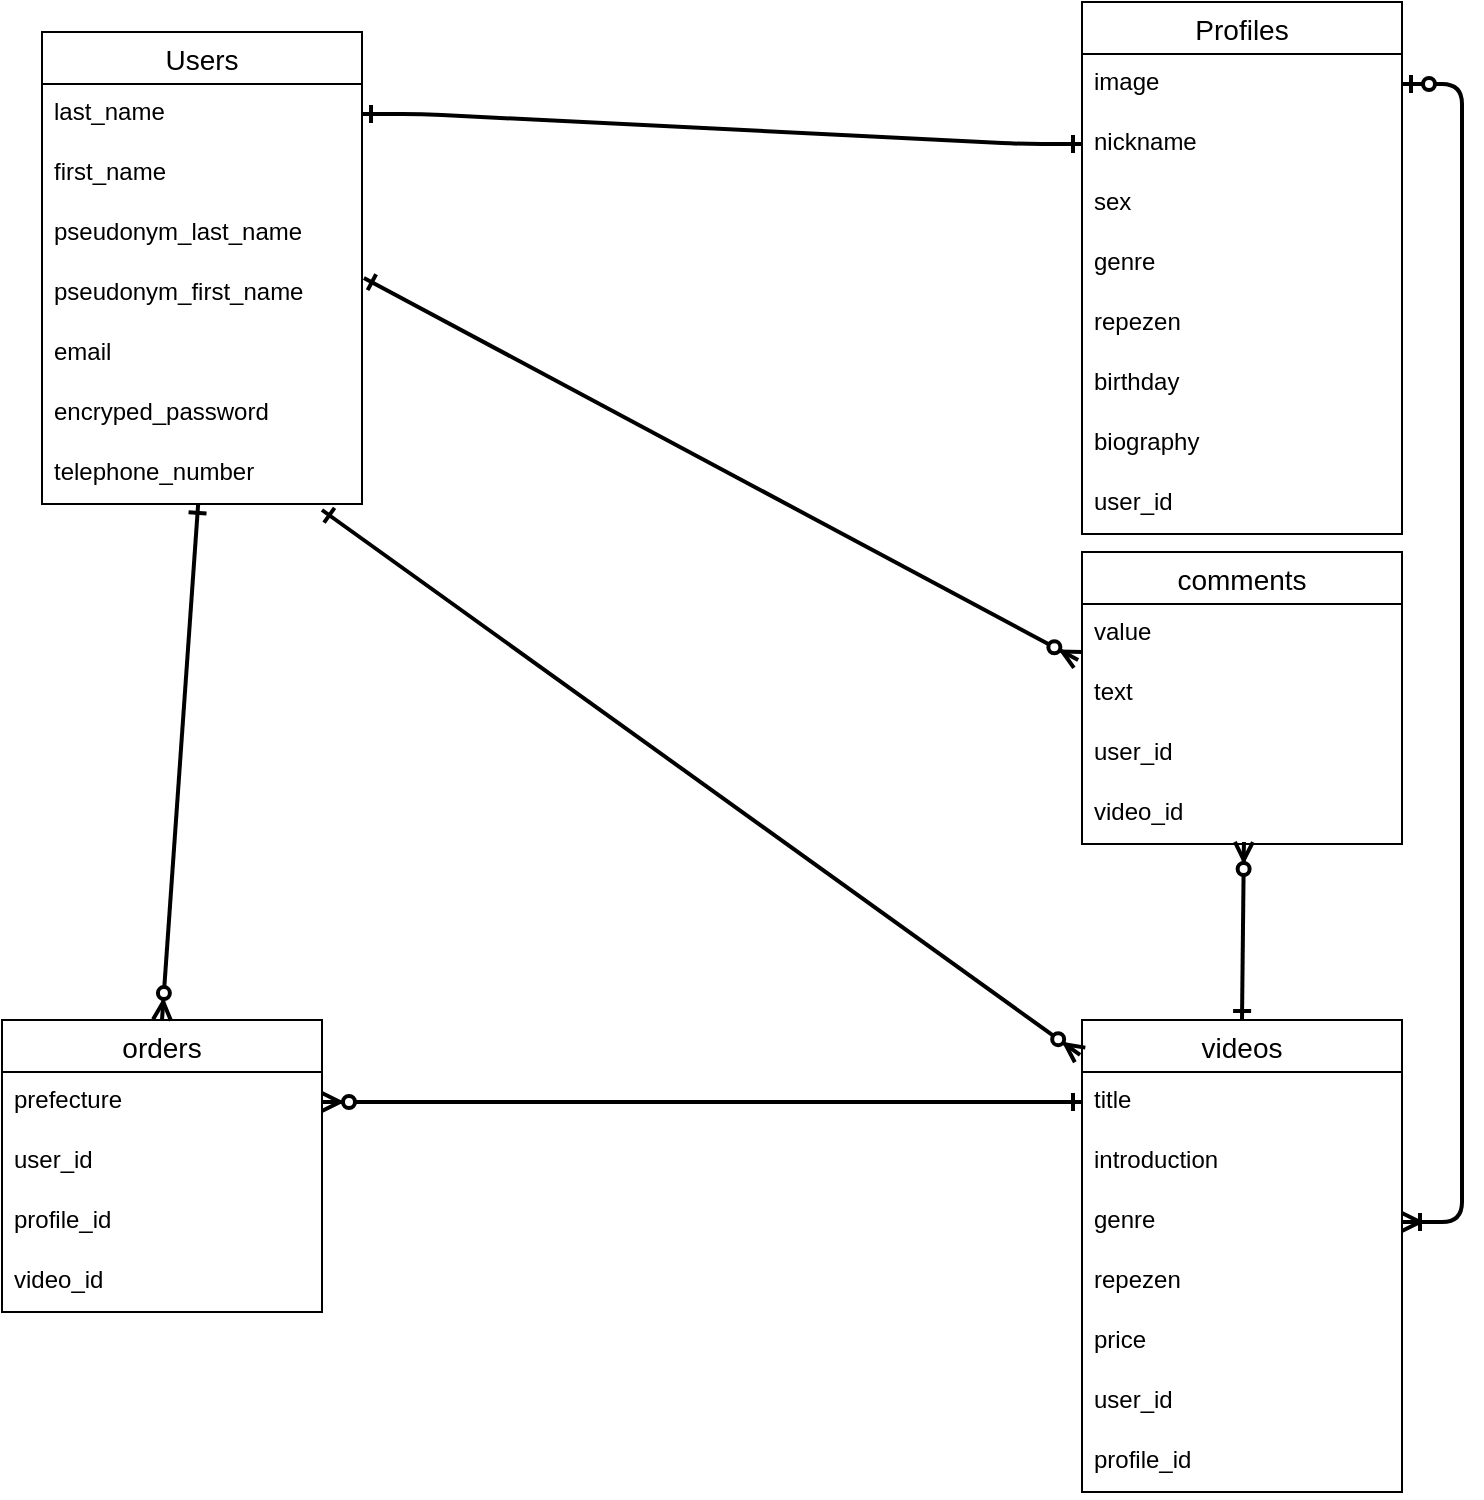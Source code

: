 <mxfile>
    <diagram id="xxG6ed62QqAqbMtrztr5" name="ページ1">
        <mxGraphModel dx="257" dy="436" grid="1" gridSize="10" guides="1" tooltips="1" connect="1" arrows="1" fold="1" page="1" pageScale="1" pageWidth="827" pageHeight="1169" math="0" shadow="0">
            <root>
                <mxCell id="0"/>
                <mxCell id="1" parent="0"/>
                <mxCell id="2" value="Users" style="swimlane;fontStyle=0;childLayout=stackLayout;horizontal=1;startSize=26;horizontalStack=0;resizeParent=1;resizeParentMax=0;resizeLast=0;collapsible=1;marginBottom=0;align=center;fontSize=14;" parent="1" vertex="1">
                    <mxGeometry x="80" y="40" width="160" height="236" as="geometry"/>
                </mxCell>
                <mxCell id="tkC_hRcBvg3TVlcHlTjY-7" value="last_name" style="text;strokeColor=none;fillColor=none;spacingLeft=4;spacingRight=4;overflow=hidden;rotatable=0;points=[[0,0.5],[1,0.5]];portConstraint=eastwest;fontSize=12;container=0;" parent="2" vertex="1">
                    <mxGeometry y="26" width="160" height="30" as="geometry"/>
                </mxCell>
                <mxCell id="tkC_hRcBvg3TVlcHlTjY-8" value="first_name" style="text;strokeColor=none;fillColor=none;spacingLeft=4;spacingRight=4;overflow=hidden;rotatable=0;points=[[0,0.5],[1,0.5]];portConstraint=eastwest;fontSize=12;" parent="2" vertex="1">
                    <mxGeometry y="56" width="160" height="30" as="geometry"/>
                </mxCell>
                <mxCell id="tkC_hRcBvg3TVlcHlTjY-9" value="pseudonym_last_name" style="text;strokeColor=none;fillColor=none;spacingLeft=4;spacingRight=4;overflow=hidden;rotatable=0;points=[[0,0.5],[1,0.5]];portConstraint=eastwest;fontSize=12;" parent="2" vertex="1">
                    <mxGeometry y="86" width="160" height="30" as="geometry"/>
                </mxCell>
                <mxCell id="tkC_hRcBvg3TVlcHlTjY-11" value="pseudonym_first_name" style="text;strokeColor=none;fillColor=none;spacingLeft=4;spacingRight=4;overflow=hidden;rotatable=0;points=[[0,0.5],[1,0.5]];portConstraint=eastwest;fontSize=12;" parent="2" vertex="1">
                    <mxGeometry y="116" width="160" height="30" as="geometry"/>
                </mxCell>
                <mxCell id="4" value="email" style="text;strokeColor=none;fillColor=none;spacingLeft=4;spacingRight=4;overflow=hidden;rotatable=0;points=[[0,0.5],[1,0.5]];portConstraint=eastwest;fontSize=12;" parent="2" vertex="1">
                    <mxGeometry y="146" width="160" height="30" as="geometry"/>
                </mxCell>
                <mxCell id="7" value="encryped_password" style="text;strokeColor=none;fillColor=none;spacingLeft=4;spacingRight=4;overflow=hidden;rotatable=0;points=[[0,0.5],[1,0.5]];portConstraint=eastwest;fontSize=12;" parent="2" vertex="1">
                    <mxGeometry y="176" width="160" height="30" as="geometry"/>
                </mxCell>
                <mxCell id="tkC_hRcBvg3TVlcHlTjY-13" value="telephone_number" style="text;strokeColor=none;fillColor=none;spacingLeft=4;spacingRight=4;overflow=hidden;rotatable=0;points=[[0,0.5],[1,0.5]];portConstraint=eastwest;fontSize=12;" parent="2" vertex="1">
                    <mxGeometry y="206" width="160" height="30" as="geometry"/>
                </mxCell>
                <mxCell id="tkC_hRcBvg3TVlcHlTjY-14" value="Profiles" style="swimlane;fontStyle=0;childLayout=stackLayout;horizontal=1;startSize=26;horizontalStack=0;resizeParent=1;resizeParentMax=0;resizeLast=0;collapsible=1;marginBottom=0;align=center;fontSize=14;" parent="1" vertex="1">
                    <mxGeometry x="600" y="25" width="160" height="266" as="geometry"/>
                </mxCell>
                <mxCell id="tkC_hRcBvg3TVlcHlTjY-19" value="image" style="text;strokeColor=none;fillColor=none;spacingLeft=4;spacingRight=4;overflow=hidden;rotatable=0;points=[[0,0.5],[1,0.5]];portConstraint=eastwest;fontSize=12;" parent="tkC_hRcBvg3TVlcHlTjY-14" vertex="1">
                    <mxGeometry y="26" width="160" height="30" as="geometry"/>
                </mxCell>
                <mxCell id="tkC_hRcBvg3TVlcHlTjY-15" value="nickname" style="text;strokeColor=none;fillColor=none;spacingLeft=4;spacingRight=4;overflow=hidden;rotatable=0;points=[[0,0.5],[1,0.5]];portConstraint=eastwest;fontSize=12;" parent="tkC_hRcBvg3TVlcHlTjY-14" vertex="1">
                    <mxGeometry y="56" width="160" height="30" as="geometry"/>
                </mxCell>
                <mxCell id="8" value="sex" style="text;strokeColor=none;fillColor=none;spacingLeft=4;spacingRight=4;overflow=hidden;rotatable=0;points=[[0,0.5],[1,0.5]];portConstraint=eastwest;fontSize=12;" parent="tkC_hRcBvg3TVlcHlTjY-14" vertex="1">
                    <mxGeometry y="86" width="160" height="30" as="geometry"/>
                </mxCell>
                <mxCell id="tkC_hRcBvg3TVlcHlTjY-69" value="genre" style="text;strokeColor=none;fillColor=none;spacingLeft=4;spacingRight=4;overflow=hidden;rotatable=0;points=[[0,0.5],[1,0.5]];portConstraint=eastwest;fontSize=12;" parent="tkC_hRcBvg3TVlcHlTjY-14" vertex="1">
                    <mxGeometry y="116" width="160" height="30" as="geometry"/>
                </mxCell>
                <mxCell id="tkC_hRcBvg3TVlcHlTjY-16" value="repezen" style="text;strokeColor=none;fillColor=none;spacingLeft=4;spacingRight=4;overflow=hidden;rotatable=0;points=[[0,0.5],[1,0.5]];portConstraint=eastwest;fontSize=12;" parent="tkC_hRcBvg3TVlcHlTjY-14" vertex="1">
                    <mxGeometry y="146" width="160" height="30" as="geometry"/>
                </mxCell>
                <mxCell id="tkC_hRcBvg3TVlcHlTjY-18" value="birthday" style="text;strokeColor=none;fillColor=none;spacingLeft=4;spacingRight=4;overflow=hidden;rotatable=0;points=[[0,0.5],[1,0.5]];portConstraint=eastwest;fontSize=12;" parent="tkC_hRcBvg3TVlcHlTjY-14" vertex="1">
                    <mxGeometry y="176" width="160" height="30" as="geometry"/>
                </mxCell>
                <mxCell id="tkC_hRcBvg3TVlcHlTjY-20" value="biography" style="text;strokeColor=none;fillColor=none;spacingLeft=4;spacingRight=4;overflow=hidden;rotatable=0;points=[[0,0.5],[1,0.5]];portConstraint=eastwest;fontSize=12;" parent="tkC_hRcBvg3TVlcHlTjY-14" vertex="1">
                    <mxGeometry y="206" width="160" height="30" as="geometry"/>
                </mxCell>
                <mxCell id="tkC_hRcBvg3TVlcHlTjY-66" value="user_id" style="text;strokeColor=none;fillColor=none;spacingLeft=4;spacingRight=4;overflow=hidden;rotatable=0;points=[[0,0.5],[1,0.5]];portConstraint=eastwest;fontSize=12;" parent="tkC_hRcBvg3TVlcHlTjY-14" vertex="1">
                    <mxGeometry y="236" width="160" height="30" as="geometry"/>
                </mxCell>
                <mxCell id="tkC_hRcBvg3TVlcHlTjY-21" value="videos" style="swimlane;fontStyle=0;childLayout=stackLayout;horizontal=1;startSize=26;horizontalStack=0;resizeParent=1;resizeParentMax=0;resizeLast=0;collapsible=1;marginBottom=0;align=center;fontSize=14;" parent="1" vertex="1">
                    <mxGeometry x="600" y="534" width="160" height="236" as="geometry"/>
                </mxCell>
                <mxCell id="tkC_hRcBvg3TVlcHlTjY-22" value="title" style="text;strokeColor=none;fillColor=none;spacingLeft=4;spacingRight=4;overflow=hidden;rotatable=0;points=[[0,0.5],[1,0.5]];portConstraint=eastwest;fontSize=12;" parent="tkC_hRcBvg3TVlcHlTjY-21" vertex="1">
                    <mxGeometry y="26" width="160" height="30" as="geometry"/>
                </mxCell>
                <mxCell id="tkC_hRcBvg3TVlcHlTjY-23" value="introduction" style="text;strokeColor=none;fillColor=none;spacingLeft=4;spacingRight=4;overflow=hidden;rotatable=0;points=[[0,0.5],[1,0.5]];portConstraint=eastwest;fontSize=12;" parent="tkC_hRcBvg3TVlcHlTjY-21" vertex="1">
                    <mxGeometry y="56" width="160" height="30" as="geometry"/>
                </mxCell>
                <mxCell id="tkC_hRcBvg3TVlcHlTjY-24" value="genre" style="text;strokeColor=none;fillColor=none;spacingLeft=4;spacingRight=4;overflow=hidden;rotatable=0;points=[[0,0.5],[1,0.5]];portConstraint=eastwest;fontSize=12;" parent="tkC_hRcBvg3TVlcHlTjY-21" vertex="1">
                    <mxGeometry y="86" width="160" height="30" as="geometry"/>
                </mxCell>
                <mxCell id="tkC_hRcBvg3TVlcHlTjY-68" value="repezen" style="text;strokeColor=none;fillColor=none;spacingLeft=4;spacingRight=4;overflow=hidden;rotatable=0;points=[[0,0.5],[1,0.5]];portConstraint=eastwest;fontSize=12;" parent="tkC_hRcBvg3TVlcHlTjY-21" vertex="1">
                    <mxGeometry y="116" width="160" height="30" as="geometry"/>
                </mxCell>
                <mxCell id="tkC_hRcBvg3TVlcHlTjY-25" value="price" style="text;strokeColor=none;fillColor=none;spacingLeft=4;spacingRight=4;overflow=hidden;rotatable=0;points=[[0,0.5],[1,0.5]];portConstraint=eastwest;fontSize=12;" parent="tkC_hRcBvg3TVlcHlTjY-21" vertex="1">
                    <mxGeometry y="146" width="160" height="30" as="geometry"/>
                </mxCell>
                <mxCell id="tkC_hRcBvg3TVlcHlTjY-26" value="user_id" style="text;strokeColor=none;fillColor=none;spacingLeft=4;spacingRight=4;overflow=hidden;rotatable=0;points=[[0,0.5],[1,0.5]];portConstraint=eastwest;fontSize=12;" parent="tkC_hRcBvg3TVlcHlTjY-21" vertex="1">
                    <mxGeometry y="176" width="160" height="30" as="geometry"/>
                </mxCell>
                <mxCell id="9" value="profile_id" style="text;strokeColor=none;fillColor=none;spacingLeft=4;spacingRight=4;overflow=hidden;rotatable=0;points=[[0,0.5],[1,0.5]];portConstraint=eastwest;fontSize=12;" parent="tkC_hRcBvg3TVlcHlTjY-21" vertex="1">
                    <mxGeometry y="206" width="160" height="30" as="geometry"/>
                </mxCell>
                <mxCell id="tkC_hRcBvg3TVlcHlTjY-27" value="orders" style="swimlane;fontStyle=0;childLayout=stackLayout;horizontal=1;startSize=26;horizontalStack=0;resizeParent=1;resizeParentMax=0;resizeLast=0;collapsible=1;marginBottom=0;align=center;fontSize=14;" parent="1" vertex="1">
                    <mxGeometry x="60" y="534" width="160" height="146" as="geometry"/>
                </mxCell>
                <mxCell id="tkC_hRcBvg3TVlcHlTjY-67" value="prefecture" style="text;strokeColor=none;fillColor=none;spacingLeft=4;spacingRight=4;overflow=hidden;rotatable=0;points=[[0,0.5],[1,0.5]];portConstraint=eastwest;fontSize=12;" parent="tkC_hRcBvg3TVlcHlTjY-27" vertex="1">
                    <mxGeometry y="26" width="160" height="30" as="geometry"/>
                </mxCell>
                <mxCell id="tkC_hRcBvg3TVlcHlTjY-28" value="user_id" style="text;strokeColor=none;fillColor=none;spacingLeft=4;spacingRight=4;overflow=hidden;rotatable=0;points=[[0,0.5],[1,0.5]];portConstraint=eastwest;fontSize=12;" parent="tkC_hRcBvg3TVlcHlTjY-27" vertex="1">
                    <mxGeometry y="56" width="160" height="30" as="geometry"/>
                </mxCell>
                <mxCell id="10" value="profile_id" style="text;strokeColor=none;fillColor=none;spacingLeft=4;spacingRight=4;overflow=hidden;rotatable=0;points=[[0,0.5],[1,0.5]];portConstraint=eastwest;fontSize=12;" vertex="1" parent="tkC_hRcBvg3TVlcHlTjY-27">
                    <mxGeometry y="86" width="160" height="30" as="geometry"/>
                </mxCell>
                <mxCell id="11" value="video_id" style="text;strokeColor=none;fillColor=none;spacingLeft=4;spacingRight=4;overflow=hidden;rotatable=0;points=[[0,0.5],[1,0.5]];portConstraint=eastwest;fontSize=12;" vertex="1" parent="tkC_hRcBvg3TVlcHlTjY-27">
                    <mxGeometry y="116" width="160" height="30" as="geometry"/>
                </mxCell>
                <mxCell id="tkC_hRcBvg3TVlcHlTjY-31" value="comments" style="swimlane;fontStyle=0;childLayout=stackLayout;horizontal=1;startSize=26;horizontalStack=0;resizeParent=1;resizeParentMax=0;resizeLast=0;collapsible=1;marginBottom=0;align=center;fontSize=14;" parent="1" vertex="1">
                    <mxGeometry x="600" y="300" width="160" height="146" as="geometry"/>
                </mxCell>
                <mxCell id="tkC_hRcBvg3TVlcHlTjY-32" value="value" style="text;strokeColor=none;fillColor=none;spacingLeft=4;spacingRight=4;overflow=hidden;rotatable=0;points=[[0,0.5],[1,0.5]];portConstraint=eastwest;fontSize=12;" parent="tkC_hRcBvg3TVlcHlTjY-31" vertex="1">
                    <mxGeometry y="26" width="160" height="30" as="geometry"/>
                </mxCell>
                <mxCell id="tkC_hRcBvg3TVlcHlTjY-33" value="text" style="text;strokeColor=none;fillColor=none;spacingLeft=4;spacingRight=4;overflow=hidden;rotatable=0;points=[[0,0.5],[1,0.5]];portConstraint=eastwest;fontSize=12;" parent="tkC_hRcBvg3TVlcHlTjY-31" vertex="1">
                    <mxGeometry y="56" width="160" height="30" as="geometry"/>
                </mxCell>
                <mxCell id="tkC_hRcBvg3TVlcHlTjY-34" value="user_id" style="text;strokeColor=none;fillColor=none;spacingLeft=4;spacingRight=4;overflow=hidden;rotatable=0;points=[[0,0.5],[1,0.5]];portConstraint=eastwest;fontSize=12;" parent="tkC_hRcBvg3TVlcHlTjY-31" vertex="1">
                    <mxGeometry y="86" width="160" height="30" as="geometry"/>
                </mxCell>
                <mxCell id="tkC_hRcBvg3TVlcHlTjY-35" value="video_id" style="text;strokeColor=none;fillColor=none;spacingLeft=4;spacingRight=4;overflow=hidden;rotatable=0;points=[[0,0.5],[1,0.5]];portConstraint=eastwest;fontSize=12;" parent="tkC_hRcBvg3TVlcHlTjY-31" vertex="1">
                    <mxGeometry y="116" width="160" height="30" as="geometry"/>
                </mxCell>
                <mxCell id="tkC_hRcBvg3TVlcHlTjY-51" value="" style="edgeStyle=entityRelationEdgeStyle;fontSize=12;html=1;endArrow=ERone;startArrow=ERone;exitX=1;exitY=0.5;exitDx=0;exitDy=0;entryX=0;entryY=0.5;entryDx=0;entryDy=0;strokeWidth=2;startFill=0;endFill=0;" parent="1" source="tkC_hRcBvg3TVlcHlTjY-7" target="tkC_hRcBvg3TVlcHlTjY-15" edge="1">
                    <mxGeometry width="100" height="100" relative="1" as="geometry">
                        <mxPoint x="320" y="250" as="sourcePoint"/>
                        <mxPoint x="420" y="150" as="targetPoint"/>
                    </mxGeometry>
                </mxCell>
                <mxCell id="tkC_hRcBvg3TVlcHlTjY-54" value="" style="fontSize=12;html=1;endArrow=ERzeroToMany;startArrow=ERone;strokeWidth=2;exitX=1.006;exitY=0.233;exitDx=0;exitDy=0;exitPerimeter=0;entryX=-0.012;entryY=0.933;entryDx=0;entryDy=0;entryPerimeter=0;startFill=0;" parent="1" source="tkC_hRcBvg3TVlcHlTjY-11" target="tkC_hRcBvg3TVlcHlTjY-32" edge="1">
                    <mxGeometry width="100" height="100" relative="1" as="geometry">
                        <mxPoint x="320" y="510" as="sourcePoint"/>
                        <mxPoint x="380" y="650" as="targetPoint"/>
                    </mxGeometry>
                </mxCell>
                <mxCell id="tkC_hRcBvg3TVlcHlTjY-55" value="" style="fontSize=12;html=1;endArrow=ERzeroToMany;startArrow=ERone;strokeWidth=2;exitX=0.5;exitY=0;exitDx=0;exitDy=0;entryX=0.506;entryY=0.967;entryDx=0;entryDy=0;entryPerimeter=0;startFill=0;" parent="1" source="tkC_hRcBvg3TVlcHlTjY-21" target="tkC_hRcBvg3TVlcHlTjY-35" edge="1">
                    <mxGeometry width="100" height="100" relative="1" as="geometry">
                        <mxPoint x="688" y="266" as="sourcePoint"/>
                        <mxPoint x="670" y="320" as="targetPoint"/>
                    </mxGeometry>
                </mxCell>
                <mxCell id="tkC_hRcBvg3TVlcHlTjY-58" value="" style="fontSize=12;html=1;endArrow=ERzeroToMany;startArrow=ERone;strokeWidth=2;exitX=0.488;exitY=1;exitDx=0;exitDy=0;exitPerimeter=0;entryX=0.5;entryY=0;entryDx=0;entryDy=0;startFill=0;" parent="1" source="tkC_hRcBvg3TVlcHlTjY-13" target="tkC_hRcBvg3TVlcHlTjY-27" edge="1">
                    <mxGeometry width="100" height="100" relative="1" as="geometry">
                        <mxPoint x="320" y="490" as="sourcePoint"/>
                        <mxPoint x="420" y="390" as="targetPoint"/>
                    </mxGeometry>
                </mxCell>
                <mxCell id="tkC_hRcBvg3TVlcHlTjY-59" value="" style="fontSize=12;html=1;endArrow=ERzeroToMany;startArrow=ERone;strokeWidth=2;exitX=0.875;exitY=1.1;exitDx=0;exitDy=0;exitPerimeter=0;entryX=-0.006;entryY=0.074;entryDx=0;entryDy=0;entryPerimeter=0;startFill=0;" parent="1" source="tkC_hRcBvg3TVlcHlTjY-13" target="tkC_hRcBvg3TVlcHlTjY-21" edge="1">
                    <mxGeometry width="100" height="100" relative="1" as="geometry">
                        <mxPoint x="390" y="420" as="sourcePoint"/>
                        <mxPoint x="450" y="560" as="targetPoint"/>
                    </mxGeometry>
                </mxCell>
                <mxCell id="tkC_hRcBvg3TVlcHlTjY-64" value="" style="edgeStyle=entityRelationEdgeStyle;fontSize=12;html=1;endArrow=ERzeroToMany;startArrow=ERone;strokeWidth=2;exitX=0;exitY=0.5;exitDx=0;exitDy=0;targetPerimeterSpacing=0;startFill=0;" parent="1" source="tkC_hRcBvg3TVlcHlTjY-22" target="tkC_hRcBvg3TVlcHlTjY-67" edge="1">
                    <mxGeometry width="100" height="100" relative="1" as="geometry">
                        <mxPoint x="320" y="630" as="sourcePoint"/>
                        <mxPoint x="320" y="547" as="targetPoint"/>
                    </mxGeometry>
                </mxCell>
                <mxCell id="13" value="" style="edgeStyle=entityRelationEdgeStyle;fontSize=12;html=1;endArrow=ERoneToMany;startArrow=ERzeroToOne;entryX=1;entryY=0.5;entryDx=0;entryDy=0;exitX=1;exitY=0.5;exitDx=0;exitDy=0;endFill=0;strokeWidth=2;" edge="1" parent="1" source="tkC_hRcBvg3TVlcHlTjY-19" target="tkC_hRcBvg3TVlcHlTjY-24">
                    <mxGeometry width="100" height="100" relative="1" as="geometry">
                        <mxPoint x="280" y="540" as="sourcePoint"/>
                        <mxPoint x="380" y="440" as="targetPoint"/>
                    </mxGeometry>
                </mxCell>
            </root>
        </mxGraphModel>
    </diagram>
</mxfile>